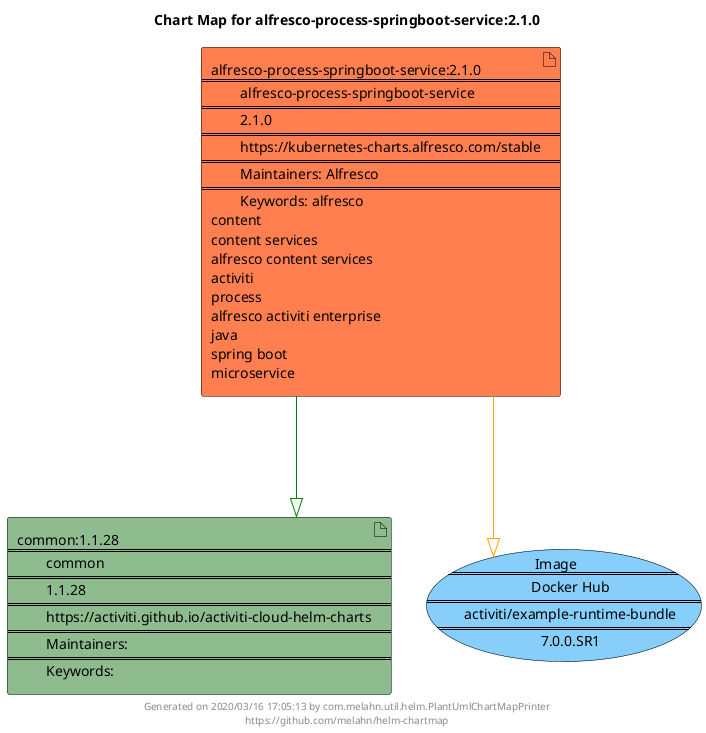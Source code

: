 @startuml
skinparam linetype ortho
skinparam backgroundColor white
skinparam usecaseBorderColor black
skinparam usecaseArrowColor LightSlateGray
skinparam artifactBorderColor black
skinparam artifactArrowColor LightSlateGray

title Chart Map for alfresco-process-springboot-service:2.1.0

'There are 2 referenced Helm Charts
artifact "common:1.1.28\n====\n\tcommon\n====\n\t1.1.28\n====\n\thttps://activiti.github.io/activiti-cloud-helm-charts\n====\n\tMaintainers: \n====\n\tKeywords: " as common_1_1_28 #DarkSeaGreen
artifact "alfresco-process-springboot-service:2.1.0\n====\n\talfresco-process-springboot-service\n====\n\t2.1.0\n====\n\thttps://kubernetes-charts.alfresco.com/stable\n====\n\tMaintainers: Alfresco\n====\n\tKeywords: alfresco\ncontent\ncontent services\nalfresco content services\nactiviti\nprocess\nalfresco activiti enterprise\njava\nspring boot\nmicroservice" as alfresco_process_springboot_service_2_1_0 #Coral

'There is one referenced Docker Image
usecase "Image\n====\n\tDocker Hub\n====\n\tactiviti/example-runtime-bundle\n====\n\t7.0.0.SR1" as activiti_example_runtime_bundle_7_0_0_SR1 #LightSkyBlue

'Chart Dependencies
alfresco_process_springboot_service_2_1_0--[#green]-|>common_1_1_28
alfresco_process_springboot_service_2_1_0--[#orange]-|>activiti_example_runtime_bundle_7_0_0_SR1

center footer Generated on 2020/03/16 17:05:13 by com.melahn.util.helm.PlantUmlChartMapPrinter\nhttps://github.com/melahn/helm-chartmap
@enduml
